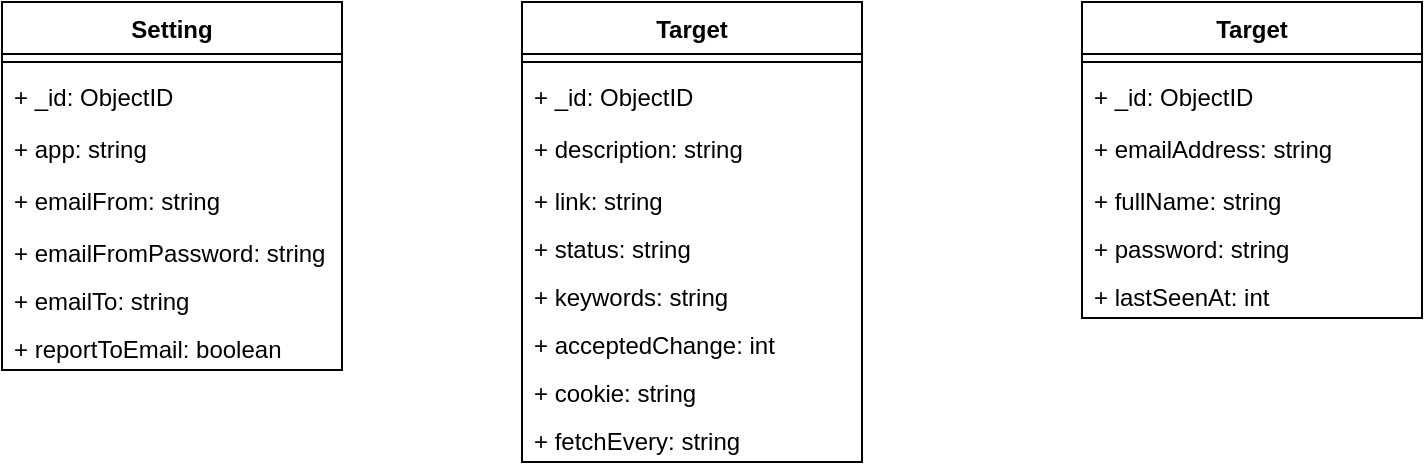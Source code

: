 <mxfile version="13.1.14" type="device"><diagram id="lNq48NkVFiPdr930pWQU" name="Page-1"><mxGraphModel dx="1038" dy="580" grid="1" gridSize="10" guides="1" tooltips="1" connect="1" arrows="1" fold="1" page="1" pageScale="1" pageWidth="850" pageHeight="1100" math="0" shadow="0"><root><mxCell id="0"/><mxCell id="1" parent="0"/><mxCell id="N_a2DiNLkne7wHx1zz59-5" value="Setting" style="swimlane;fontStyle=1;align=center;verticalAlign=top;childLayout=stackLayout;horizontal=1;startSize=26;horizontalStack=0;resizeParent=1;resizeParentMax=0;resizeLast=0;collapsible=1;marginBottom=0;" vertex="1" parent="1"><mxGeometry x="100" y="220" width="170" height="184" as="geometry"><mxRectangle x="120" y="170" width="70" height="26" as="alternateBounds"/></mxGeometry></mxCell><mxCell id="N_a2DiNLkne7wHx1zz59-7" value="" style="line;strokeWidth=1;fillColor=none;align=left;verticalAlign=middle;spacingTop=-1;spacingLeft=3;spacingRight=3;rotatable=0;labelPosition=right;points=[];portConstraint=eastwest;" vertex="1" parent="N_a2DiNLkne7wHx1zz59-5"><mxGeometry y="26" width="170" height="8" as="geometry"/></mxCell><mxCell id="N_a2DiNLkne7wHx1zz59-10" value="+ _id: ObjectID" style="text;strokeColor=none;fillColor=none;align=left;verticalAlign=top;spacingLeft=4;spacingRight=4;overflow=hidden;rotatable=0;points=[[0,0.5],[1,0.5]];portConstraint=eastwest;" vertex="1" parent="N_a2DiNLkne7wHx1zz59-5"><mxGeometry y="34" width="170" height="26" as="geometry"/></mxCell><mxCell id="N_a2DiNLkne7wHx1zz59-34" value="+ app: string" style="text;strokeColor=none;fillColor=none;align=left;verticalAlign=top;spacingLeft=4;spacingRight=4;overflow=hidden;rotatable=0;points=[[0,0.5],[1,0.5]];portConstraint=eastwest;" vertex="1" parent="N_a2DiNLkne7wHx1zz59-5"><mxGeometry y="60" width="170" height="26" as="geometry"/></mxCell><mxCell id="N_a2DiNLkne7wHx1zz59-8" value="+ emailFrom: string" style="text;strokeColor=none;fillColor=none;align=left;verticalAlign=top;spacingLeft=4;spacingRight=4;overflow=hidden;rotatable=0;points=[[0,0.5],[1,0.5]];portConstraint=eastwest;" vertex="1" parent="N_a2DiNLkne7wHx1zz59-5"><mxGeometry y="86" width="170" height="26" as="geometry"/></mxCell><mxCell id="N_a2DiNLkne7wHx1zz59-9" value="+ emailFromPassword: string" style="text;strokeColor=none;fillColor=none;align=left;verticalAlign=top;spacingLeft=4;spacingRight=4;overflow=hidden;rotatable=0;points=[[0,0.5],[1,0.5]];portConstraint=eastwest;" vertex="1" parent="N_a2DiNLkne7wHx1zz59-5"><mxGeometry y="112" width="170" height="24" as="geometry"/></mxCell><mxCell id="N_a2DiNLkne7wHx1zz59-12" value="+ emailTo: string" style="text;strokeColor=none;fillColor=none;align=left;verticalAlign=top;spacingLeft=4;spacingRight=4;overflow=hidden;rotatable=0;points=[[0,0.5],[1,0.5]];portConstraint=eastwest;" vertex="1" parent="N_a2DiNLkne7wHx1zz59-5"><mxGeometry y="136" width="170" height="24" as="geometry"/></mxCell><mxCell id="N_a2DiNLkne7wHx1zz59-13" value="+ reportToEmail: boolean" style="text;strokeColor=none;fillColor=none;align=left;verticalAlign=top;spacingLeft=4;spacingRight=4;overflow=hidden;rotatable=0;points=[[0,0.5],[1,0.5]];portConstraint=eastwest;" vertex="1" parent="N_a2DiNLkne7wHx1zz59-5"><mxGeometry y="160" width="170" height="24" as="geometry"/></mxCell><mxCell id="N_a2DiNLkne7wHx1zz59-14" value="Target" style="swimlane;fontStyle=1;align=center;verticalAlign=top;childLayout=stackLayout;horizontal=1;startSize=26;horizontalStack=0;resizeParent=1;resizeParentMax=0;resizeLast=0;collapsible=1;marginBottom=0;" vertex="1" parent="1"><mxGeometry x="360" y="220" width="170" height="230" as="geometry"><mxRectangle x="120" y="170" width="70" height="26" as="alternateBounds"/></mxGeometry></mxCell><mxCell id="N_a2DiNLkne7wHx1zz59-15" value="" style="line;strokeWidth=1;fillColor=none;align=left;verticalAlign=middle;spacingTop=-1;spacingLeft=3;spacingRight=3;rotatable=0;labelPosition=right;points=[];portConstraint=eastwest;" vertex="1" parent="N_a2DiNLkne7wHx1zz59-14"><mxGeometry y="26" width="170" height="8" as="geometry"/></mxCell><mxCell id="N_a2DiNLkne7wHx1zz59-16" value="+ _id: ObjectID" style="text;strokeColor=none;fillColor=none;align=left;verticalAlign=top;spacingLeft=4;spacingRight=4;overflow=hidden;rotatable=0;points=[[0,0.5],[1,0.5]];portConstraint=eastwest;" vertex="1" parent="N_a2DiNLkne7wHx1zz59-14"><mxGeometry y="34" width="170" height="26" as="geometry"/></mxCell><mxCell id="N_a2DiNLkne7wHx1zz59-17" value="+ description: string" style="text;strokeColor=none;fillColor=none;align=left;verticalAlign=top;spacingLeft=4;spacingRight=4;overflow=hidden;rotatable=0;points=[[0,0.5],[1,0.5]];portConstraint=eastwest;" vertex="1" parent="N_a2DiNLkne7wHx1zz59-14"><mxGeometry y="60" width="170" height="26" as="geometry"/></mxCell><mxCell id="N_a2DiNLkne7wHx1zz59-18" value="+ link: string" style="text;strokeColor=none;fillColor=none;align=left;verticalAlign=top;spacingLeft=4;spacingRight=4;overflow=hidden;rotatable=0;points=[[0,0.5],[1,0.5]];portConstraint=eastwest;" vertex="1" parent="N_a2DiNLkne7wHx1zz59-14"><mxGeometry y="86" width="170" height="24" as="geometry"/></mxCell><mxCell id="N_a2DiNLkne7wHx1zz59-19" value="+ status: string" style="text;strokeColor=none;fillColor=none;align=left;verticalAlign=top;spacingLeft=4;spacingRight=4;overflow=hidden;rotatable=0;points=[[0,0.5],[1,0.5]];portConstraint=eastwest;" vertex="1" parent="N_a2DiNLkne7wHx1zz59-14"><mxGeometry y="110" width="170" height="24" as="geometry"/></mxCell><mxCell id="N_a2DiNLkne7wHx1zz59-20" value="+ keywords: string" style="text;strokeColor=none;fillColor=none;align=left;verticalAlign=top;spacingLeft=4;spacingRight=4;overflow=hidden;rotatable=0;points=[[0,0.5],[1,0.5]];portConstraint=eastwest;" vertex="1" parent="N_a2DiNLkne7wHx1zz59-14"><mxGeometry y="134" width="170" height="24" as="geometry"/></mxCell><mxCell id="N_a2DiNLkne7wHx1zz59-21" value="+ acceptedChange: int" style="text;strokeColor=none;fillColor=none;align=left;verticalAlign=top;spacingLeft=4;spacingRight=4;overflow=hidden;rotatable=0;points=[[0,0.5],[1,0.5]];portConstraint=eastwest;" vertex="1" parent="N_a2DiNLkne7wHx1zz59-14"><mxGeometry y="158" width="170" height="24" as="geometry"/></mxCell><mxCell id="N_a2DiNLkne7wHx1zz59-22" value="+ cookie: string" style="text;strokeColor=none;fillColor=none;align=left;verticalAlign=top;spacingLeft=4;spacingRight=4;overflow=hidden;rotatable=0;points=[[0,0.5],[1,0.5]];portConstraint=eastwest;" vertex="1" parent="N_a2DiNLkne7wHx1zz59-14"><mxGeometry y="182" width="170" height="24" as="geometry"/></mxCell><mxCell id="N_a2DiNLkne7wHx1zz59-23" value="+ fetchEvery: string" style="text;strokeColor=none;fillColor=none;align=left;verticalAlign=top;spacingLeft=4;spacingRight=4;overflow=hidden;rotatable=0;points=[[0,0.5],[1,0.5]];portConstraint=eastwest;" vertex="1" parent="N_a2DiNLkne7wHx1zz59-14"><mxGeometry y="206" width="170" height="24" as="geometry"/></mxCell><mxCell id="N_a2DiNLkne7wHx1zz59-24" value="Target" style="swimlane;fontStyle=1;align=center;verticalAlign=top;childLayout=stackLayout;horizontal=1;startSize=26;horizontalStack=0;resizeParent=1;resizeParentMax=0;resizeLast=0;collapsible=1;marginBottom=0;" vertex="1" parent="1"><mxGeometry x="640" y="220" width="170" height="158" as="geometry"><mxRectangle x="120" y="170" width="70" height="26" as="alternateBounds"/></mxGeometry></mxCell><mxCell id="N_a2DiNLkne7wHx1zz59-25" value="" style="line;strokeWidth=1;fillColor=none;align=left;verticalAlign=middle;spacingTop=-1;spacingLeft=3;spacingRight=3;rotatable=0;labelPosition=right;points=[];portConstraint=eastwest;" vertex="1" parent="N_a2DiNLkne7wHx1zz59-24"><mxGeometry y="26" width="170" height="8" as="geometry"/></mxCell><mxCell id="N_a2DiNLkne7wHx1zz59-26" value="+ _id: ObjectID" style="text;strokeColor=none;fillColor=none;align=left;verticalAlign=top;spacingLeft=4;spacingRight=4;overflow=hidden;rotatable=0;points=[[0,0.5],[1,0.5]];portConstraint=eastwest;" vertex="1" parent="N_a2DiNLkne7wHx1zz59-24"><mxGeometry y="34" width="170" height="26" as="geometry"/></mxCell><mxCell id="N_a2DiNLkne7wHx1zz59-27" value="+ emailAddress: string" style="text;strokeColor=none;fillColor=none;align=left;verticalAlign=top;spacingLeft=4;spacingRight=4;overflow=hidden;rotatable=0;points=[[0,0.5],[1,0.5]];portConstraint=eastwest;" vertex="1" parent="N_a2DiNLkne7wHx1zz59-24"><mxGeometry y="60" width="170" height="26" as="geometry"/></mxCell><mxCell id="N_a2DiNLkne7wHx1zz59-28" value="+ fullName: string" style="text;strokeColor=none;fillColor=none;align=left;verticalAlign=top;spacingLeft=4;spacingRight=4;overflow=hidden;rotatable=0;points=[[0,0.5],[1,0.5]];portConstraint=eastwest;" vertex="1" parent="N_a2DiNLkne7wHx1zz59-24"><mxGeometry y="86" width="170" height="24" as="geometry"/></mxCell><mxCell id="N_a2DiNLkne7wHx1zz59-29" value="+ password: string" style="text;strokeColor=none;fillColor=none;align=left;verticalAlign=top;spacingLeft=4;spacingRight=4;overflow=hidden;rotatable=0;points=[[0,0.5],[1,0.5]];portConstraint=eastwest;" vertex="1" parent="N_a2DiNLkne7wHx1zz59-24"><mxGeometry y="110" width="170" height="24" as="geometry"/></mxCell><mxCell id="N_a2DiNLkne7wHx1zz59-30" value="+ lastSeenAt: int" style="text;strokeColor=none;fillColor=none;align=left;verticalAlign=top;spacingLeft=4;spacingRight=4;overflow=hidden;rotatable=0;points=[[0,0.5],[1,0.5]];portConstraint=eastwest;" vertex="1" parent="N_a2DiNLkne7wHx1zz59-24"><mxGeometry y="134" width="170" height="24" as="geometry"/></mxCell></root></mxGraphModel></diagram></mxfile>